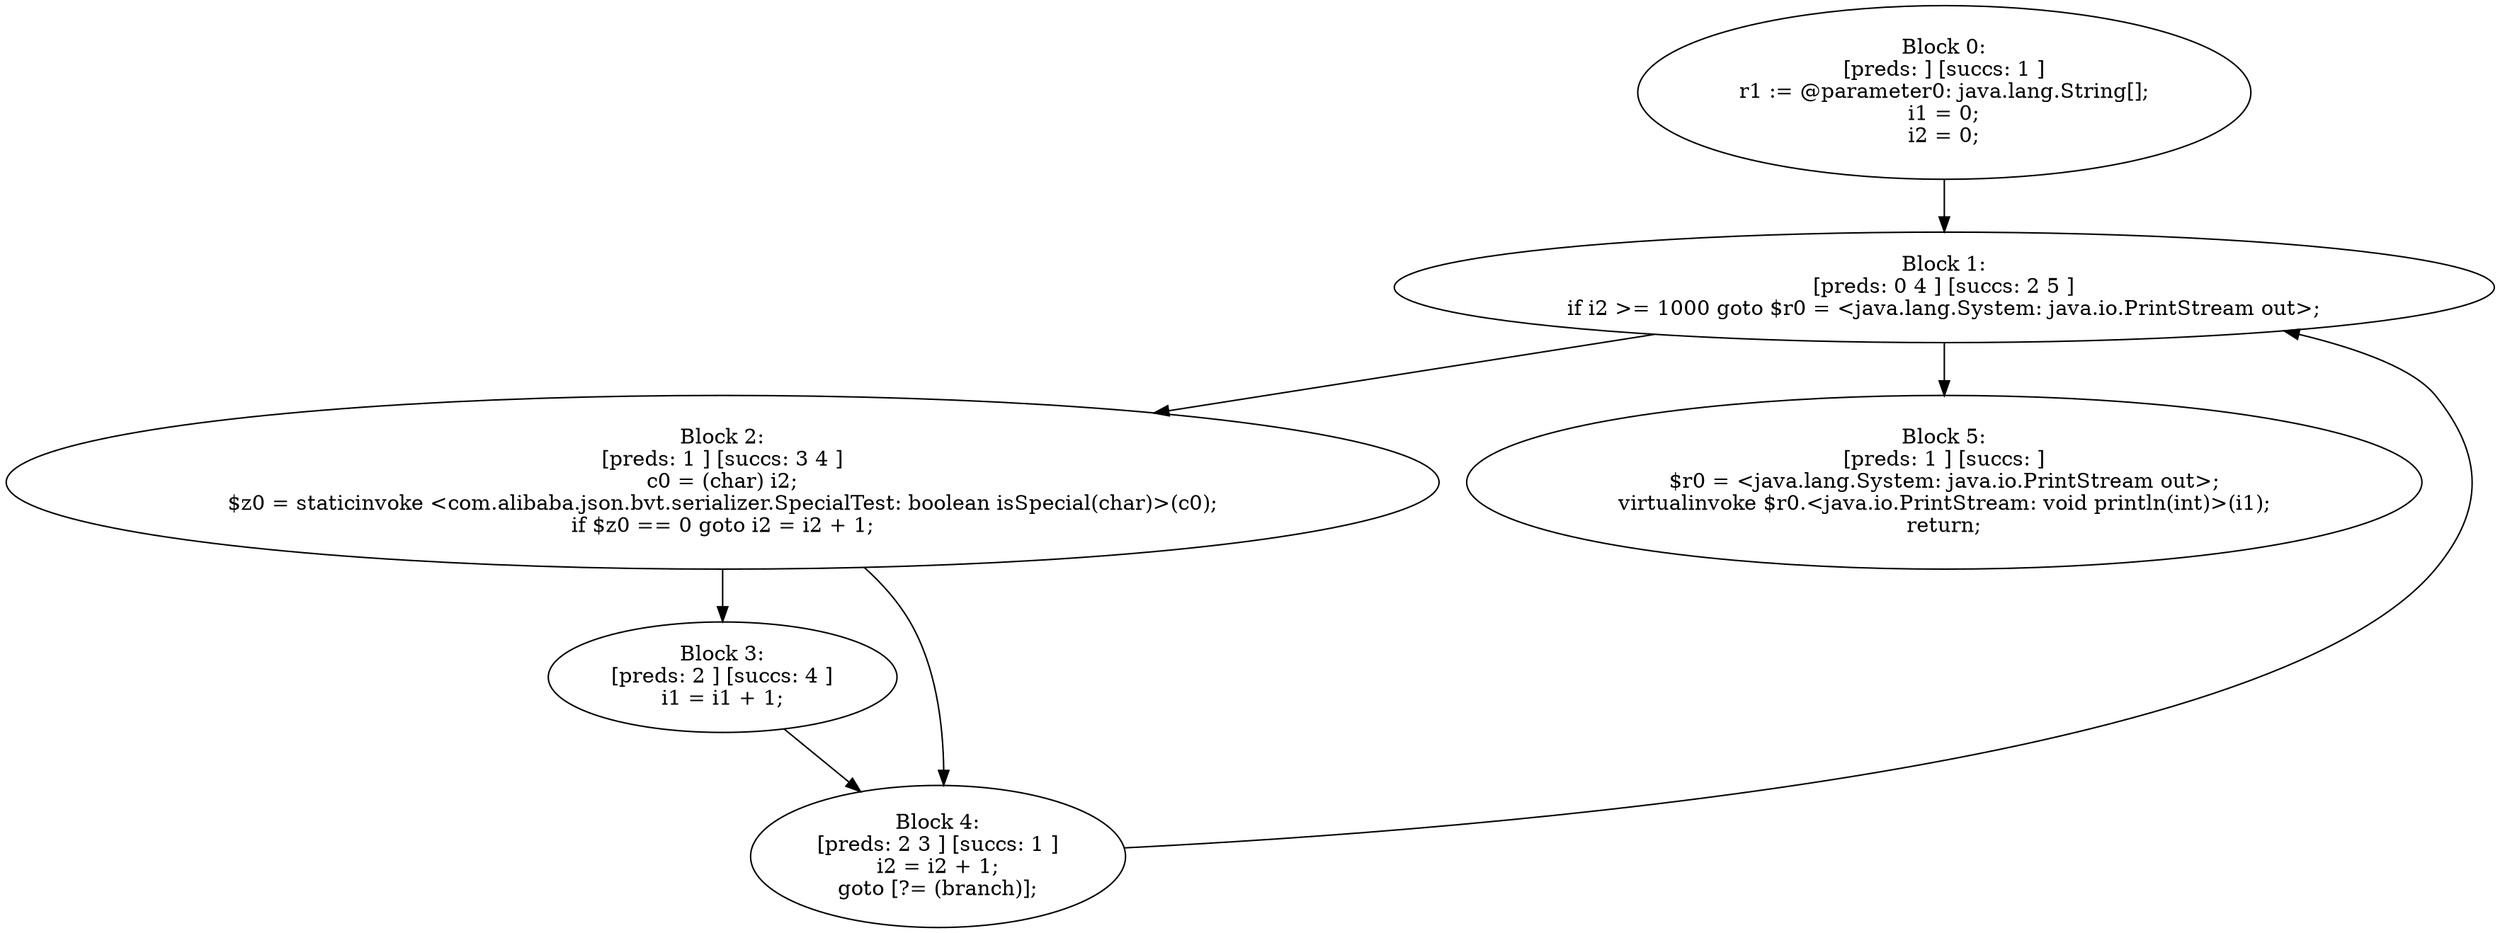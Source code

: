 digraph "unitGraph" {
    "Block 0:
[preds: ] [succs: 1 ]
r1 := @parameter0: java.lang.String[];
i1 = 0;
i2 = 0;
"
    "Block 1:
[preds: 0 4 ] [succs: 2 5 ]
if i2 >= 1000 goto $r0 = <java.lang.System: java.io.PrintStream out>;
"
    "Block 2:
[preds: 1 ] [succs: 3 4 ]
c0 = (char) i2;
$z0 = staticinvoke <com.alibaba.json.bvt.serializer.SpecialTest: boolean isSpecial(char)>(c0);
if $z0 == 0 goto i2 = i2 + 1;
"
    "Block 3:
[preds: 2 ] [succs: 4 ]
i1 = i1 + 1;
"
    "Block 4:
[preds: 2 3 ] [succs: 1 ]
i2 = i2 + 1;
goto [?= (branch)];
"
    "Block 5:
[preds: 1 ] [succs: ]
$r0 = <java.lang.System: java.io.PrintStream out>;
virtualinvoke $r0.<java.io.PrintStream: void println(int)>(i1);
return;
"
    "Block 0:
[preds: ] [succs: 1 ]
r1 := @parameter0: java.lang.String[];
i1 = 0;
i2 = 0;
"->"Block 1:
[preds: 0 4 ] [succs: 2 5 ]
if i2 >= 1000 goto $r0 = <java.lang.System: java.io.PrintStream out>;
";
    "Block 1:
[preds: 0 4 ] [succs: 2 5 ]
if i2 >= 1000 goto $r0 = <java.lang.System: java.io.PrintStream out>;
"->"Block 2:
[preds: 1 ] [succs: 3 4 ]
c0 = (char) i2;
$z0 = staticinvoke <com.alibaba.json.bvt.serializer.SpecialTest: boolean isSpecial(char)>(c0);
if $z0 == 0 goto i2 = i2 + 1;
";
    "Block 1:
[preds: 0 4 ] [succs: 2 5 ]
if i2 >= 1000 goto $r0 = <java.lang.System: java.io.PrintStream out>;
"->"Block 5:
[preds: 1 ] [succs: ]
$r0 = <java.lang.System: java.io.PrintStream out>;
virtualinvoke $r0.<java.io.PrintStream: void println(int)>(i1);
return;
";
    "Block 2:
[preds: 1 ] [succs: 3 4 ]
c0 = (char) i2;
$z0 = staticinvoke <com.alibaba.json.bvt.serializer.SpecialTest: boolean isSpecial(char)>(c0);
if $z0 == 0 goto i2 = i2 + 1;
"->"Block 3:
[preds: 2 ] [succs: 4 ]
i1 = i1 + 1;
";
    "Block 2:
[preds: 1 ] [succs: 3 4 ]
c0 = (char) i2;
$z0 = staticinvoke <com.alibaba.json.bvt.serializer.SpecialTest: boolean isSpecial(char)>(c0);
if $z0 == 0 goto i2 = i2 + 1;
"->"Block 4:
[preds: 2 3 ] [succs: 1 ]
i2 = i2 + 1;
goto [?= (branch)];
";
    "Block 3:
[preds: 2 ] [succs: 4 ]
i1 = i1 + 1;
"->"Block 4:
[preds: 2 3 ] [succs: 1 ]
i2 = i2 + 1;
goto [?= (branch)];
";
    "Block 4:
[preds: 2 3 ] [succs: 1 ]
i2 = i2 + 1;
goto [?= (branch)];
"->"Block 1:
[preds: 0 4 ] [succs: 2 5 ]
if i2 >= 1000 goto $r0 = <java.lang.System: java.io.PrintStream out>;
";
}
